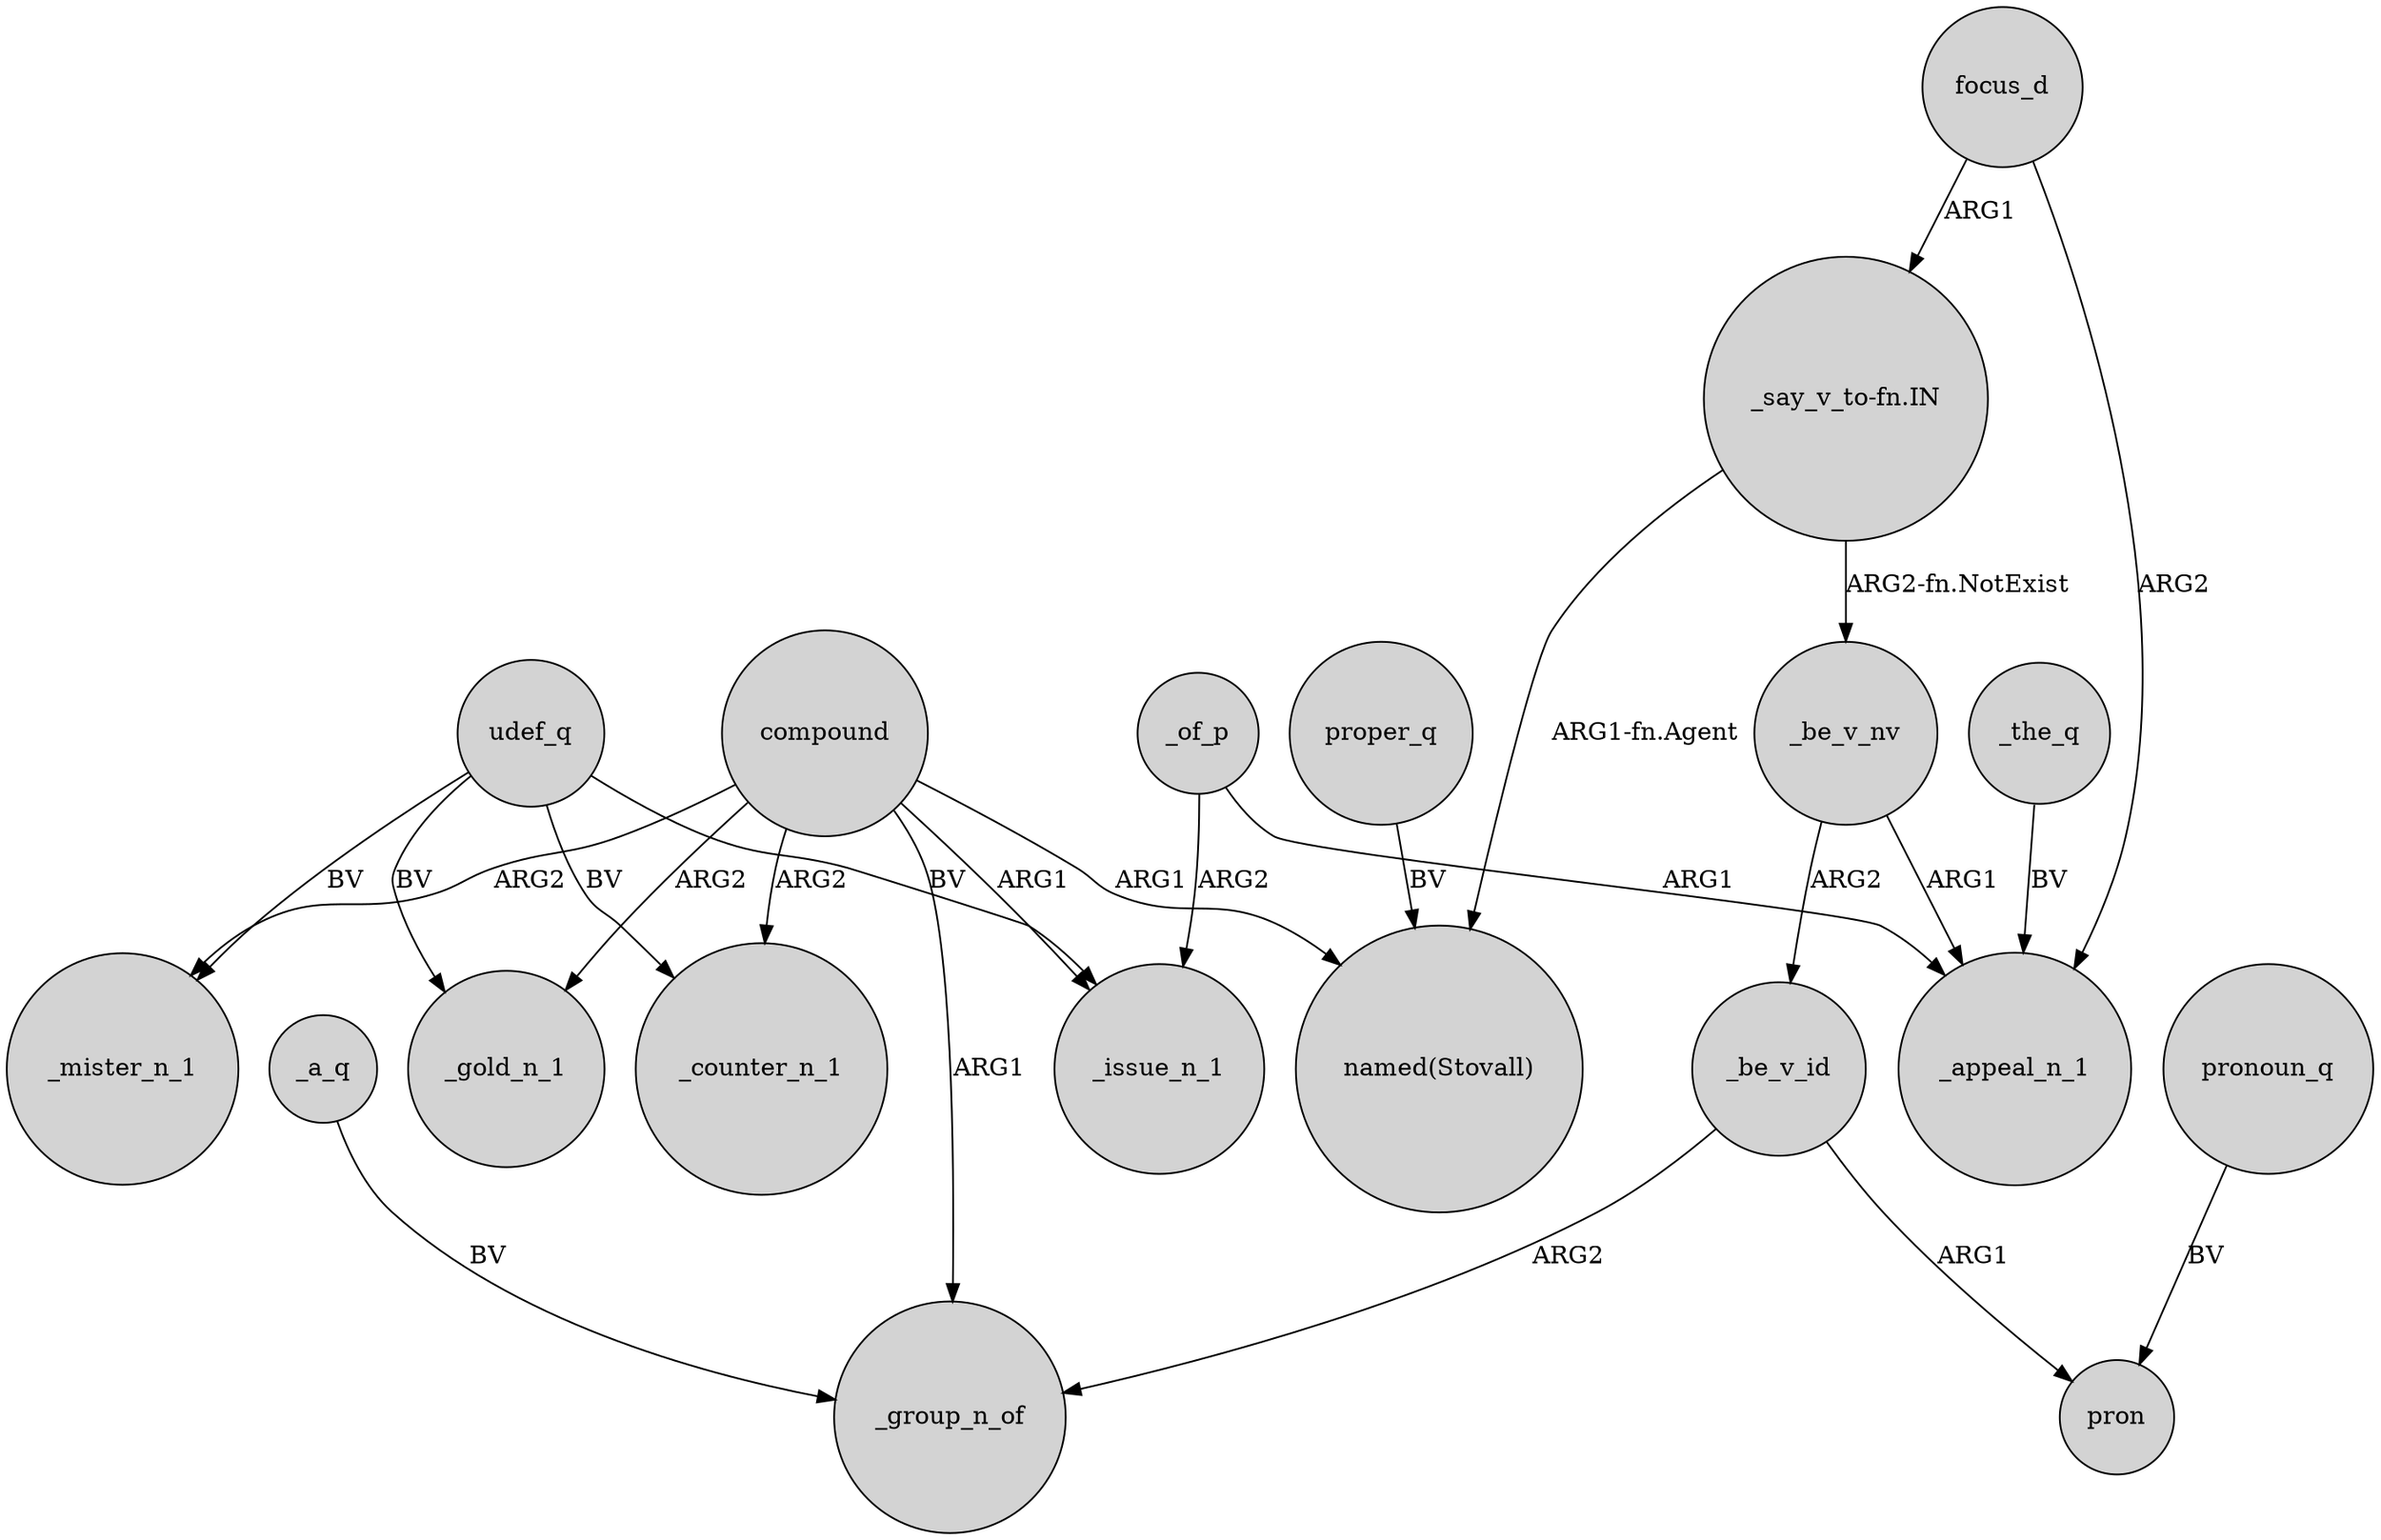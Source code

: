 digraph {
	node [shape=circle style=filled]
	_be_v_nv -> _be_v_id [label=ARG2]
	_the_q -> _appeal_n_1 [label=BV]
	_of_p -> _appeal_n_1 [label=ARG1]
	compound -> _counter_n_1 [label=ARG2]
	focus_d -> _appeal_n_1 [label=ARG2]
	_of_p -> _issue_n_1 [label=ARG2]
	compound -> _mister_n_1 [label=ARG2]
	udef_q -> _counter_n_1 [label=BV]
	udef_q -> _mister_n_1 [label=BV]
	compound -> _gold_n_1 [label=ARG2]
	_be_v_id -> _group_n_of [label=ARG2]
	_be_v_id -> pron [label=ARG1]
	_be_v_nv -> _appeal_n_1 [label=ARG1]
	pronoun_q -> pron [label=BV]
	proper_q -> "named(Stovall)" [label=BV]
	udef_q -> _gold_n_1 [label=BV]
	"_say_v_to-fn.IN" -> _be_v_nv [label="ARG2-fn.NotExist"]
	udef_q -> _issue_n_1 [label=BV]
	compound -> _issue_n_1 [label=ARG1]
	"_say_v_to-fn.IN" -> "named(Stovall)" [label="ARG1-fn.Agent"]
	compound -> "named(Stovall)" [label=ARG1]
	_a_q -> _group_n_of [label=BV]
	compound -> _group_n_of [label=ARG1]
	focus_d -> "_say_v_to-fn.IN" [label=ARG1]
}
